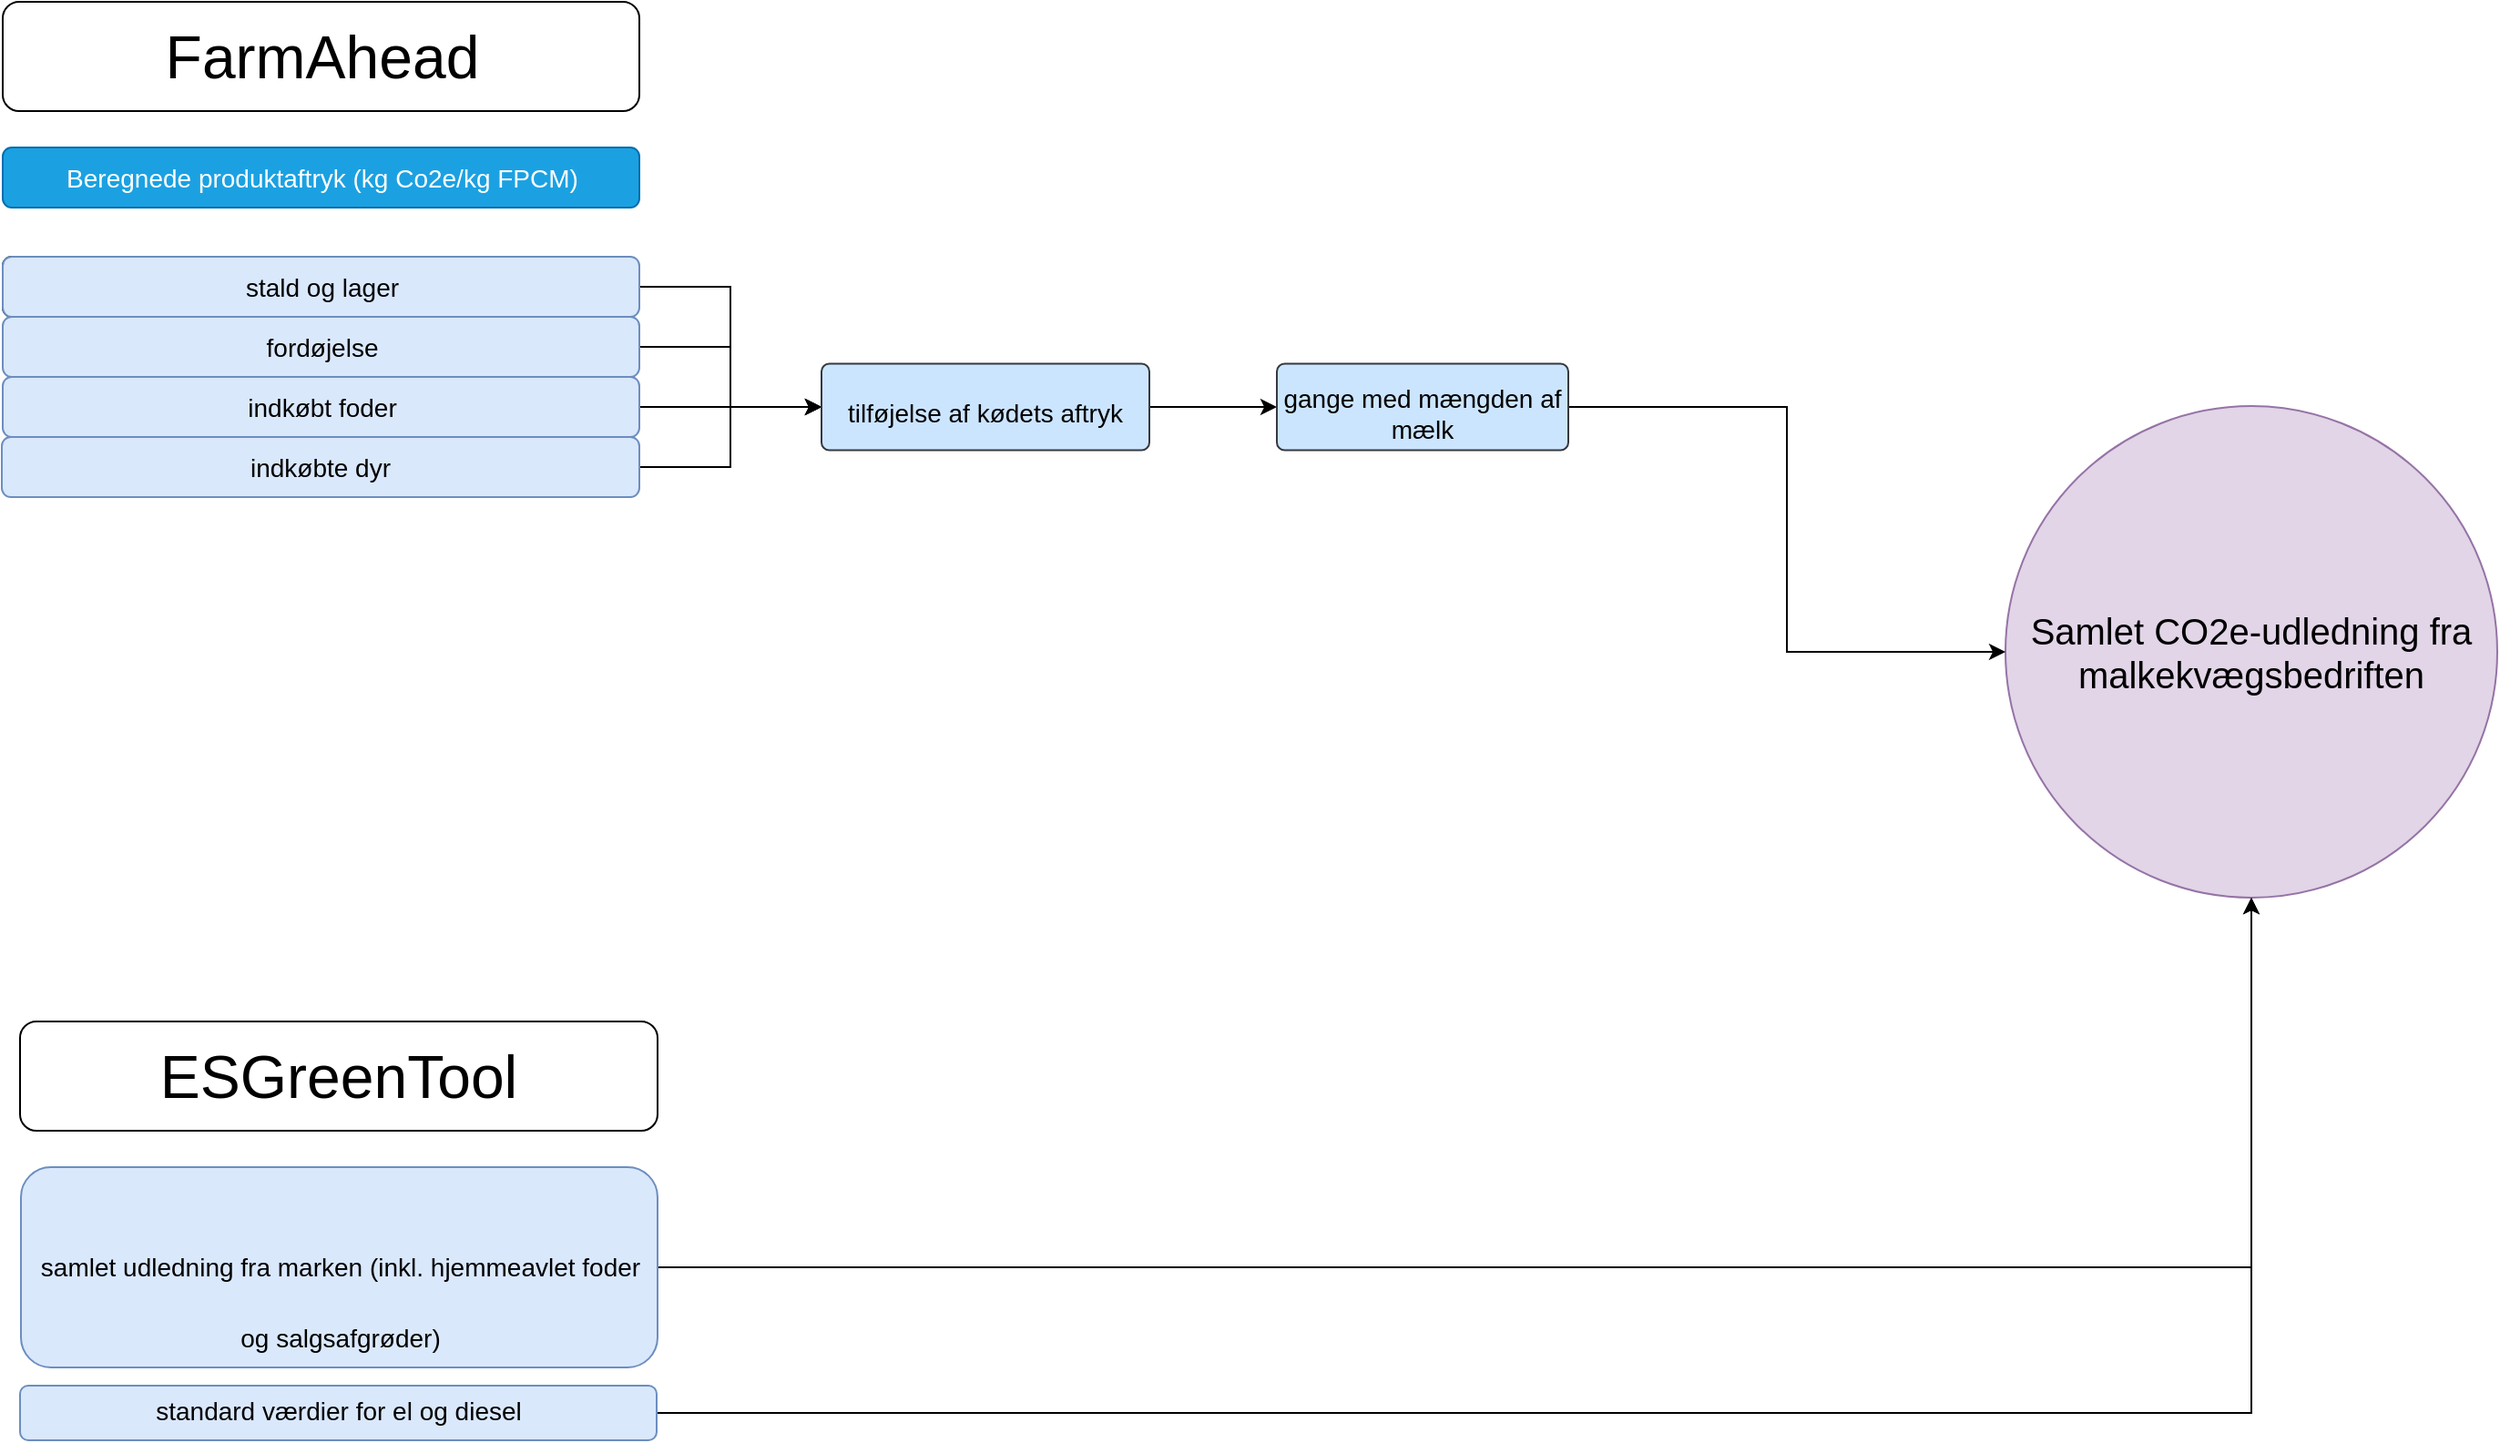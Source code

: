 <mxfile version="27.0.5">
  <diagram name="Page-1" id="gtF86d2Yf04ySMRj77Ap">
    <mxGraphModel dx="2938" dy="3498" grid="1" gridSize="10" guides="1" tooltips="1" connect="1" arrows="1" fold="1" page="1" pageScale="1" pageWidth="827" pageHeight="1169" math="0" shadow="0">
      <root>
        <mxCell id="0" />
        <mxCell id="1" parent="0" />
        <mxCell id="Zn8mYaEwA6EY-k9Sd_vz-1" value="&lt;font style=&quot;font-size: 33px;&quot;&gt;FarmAhead&lt;/font&gt;" style="rounded=1;whiteSpace=wrap;html=1;align=center;" parent="1" vertex="1">
          <mxGeometry x="90.5" y="-2110" width="349.5" height="60" as="geometry" />
        </mxCell>
        <mxCell id="Zn8mYaEwA6EY-k9Sd_vz-4" value="&lt;font style=&quot;font-size: 14px;&quot;&gt;stald&amp;nbsp;&lt;/font&gt;" style="rounded=1;whiteSpace=wrap;html=1;fontSize=33;align=center;" parent="1" vertex="1">
          <mxGeometry x="90.5" y="-1970" width="170" height="33" as="geometry" />
        </mxCell>
        <mxCell id="Zn8mYaEwA6EY-k9Sd_vz-5" style="edgeStyle=orthogonalEdgeStyle;rounded=0;orthogonalLoop=1;jettySize=auto;html=1;exitX=1;exitY=0.5;exitDx=0;exitDy=0;" parent="1" source="Zn8mYaEwA6EY-k9Sd_vz-6" target="Zn8mYaEwA6EY-k9Sd_vz-20" edge="1">
          <mxGeometry relative="1" as="geometry" />
        </mxCell>
        <mxCell id="Zn8mYaEwA6EY-k9Sd_vz-6" value="&lt;font style=&quot;font-size: 14px;&quot;&gt;fordøjelse&lt;/font&gt;" style="rounded=1;whiteSpace=wrap;html=1;fontSize=33;fillColor=#dae8fc;strokeColor=#6c8ebf;align=center;verticalAlign=bottom;" parent="1" vertex="1">
          <mxGeometry x="90.5" y="-1937" width="349.5" height="33" as="geometry" />
        </mxCell>
        <mxCell id="Zn8mYaEwA6EY-k9Sd_vz-7" style="edgeStyle=orthogonalEdgeStyle;rounded=0;orthogonalLoop=1;jettySize=auto;html=1;exitX=1;exitY=0.5;exitDx=0;exitDy=0;" parent="1" source="Zn8mYaEwA6EY-k9Sd_vz-8" target="Zn8mYaEwA6EY-k9Sd_vz-20" edge="1">
          <mxGeometry relative="1" as="geometry" />
        </mxCell>
        <mxCell id="Zn8mYaEwA6EY-k9Sd_vz-8" value="&lt;font style=&quot;font-size: 14px;&quot;&gt;indkøbt foder&lt;/font&gt;" style="rounded=1;whiteSpace=wrap;html=1;fontSize=33;fillColor=#dae8fc;strokeColor=#6c8ebf;align=center;verticalAlign=bottom;" parent="1" vertex="1">
          <mxGeometry x="90.5" y="-1904" width="349.5" height="33" as="geometry" />
        </mxCell>
        <mxCell id="Zn8mYaEwA6EY-k9Sd_vz-9" style="edgeStyle=orthogonalEdgeStyle;rounded=0;orthogonalLoop=1;jettySize=auto;html=1;exitX=1;exitY=0.5;exitDx=0;exitDy=0;" parent="1" source="Zn8mYaEwA6EY-k9Sd_vz-10" target="Zn8mYaEwA6EY-k9Sd_vz-20" edge="1">
          <mxGeometry relative="1" as="geometry" />
        </mxCell>
        <mxCell id="Zn8mYaEwA6EY-k9Sd_vz-10" value="&lt;span style=&quot;font-size: 14px;&quot;&gt;indkøbte dyr&lt;/span&gt;" style="rounded=1;whiteSpace=wrap;html=1;fontSize=33;fillColor=#dae8fc;strokeColor=#6c8ebf;align=center;verticalAlign=bottom;" parent="1" vertex="1">
          <mxGeometry x="90" y="-1871" width="350" height="33" as="geometry" />
        </mxCell>
        <mxCell id="Zn8mYaEwA6EY-k9Sd_vz-11" style="edgeStyle=orthogonalEdgeStyle;rounded=0;orthogonalLoop=1;jettySize=auto;html=1;exitX=1;exitY=0.5;exitDx=0;exitDy=0;entryX=0;entryY=0.5;entryDx=0;entryDy=0;" parent="1" source="Zn8mYaEwA6EY-k9Sd_vz-12" target="Zn8mYaEwA6EY-k9Sd_vz-20" edge="1">
          <mxGeometry relative="1" as="geometry" />
        </mxCell>
        <mxCell id="Zn8mYaEwA6EY-k9Sd_vz-12" value="&lt;font style=&quot;font-size: 14px;&quot;&gt;stald og lager&lt;/font&gt;" style="rounded=1;whiteSpace=wrap;html=1;fontSize=33;fillColor=#dae8fc;strokeColor=#6c8ebf;align=center;verticalAlign=bottom;" parent="1" vertex="1">
          <mxGeometry x="90.5" y="-1970" width="349.5" height="33" as="geometry" />
        </mxCell>
        <mxCell id="Zn8mYaEwA6EY-k9Sd_vz-13" style="edgeStyle=orthogonalEdgeStyle;rounded=0;orthogonalLoop=1;jettySize=auto;html=1;exitX=0.5;exitY=1;exitDx=0;exitDy=0;" parent="1" edge="1">
          <mxGeometry relative="1" as="geometry">
            <mxPoint x="385" y="-1820" as="sourcePoint" />
            <mxPoint x="385" y="-1820" as="targetPoint" />
          </mxGeometry>
        </mxCell>
        <mxCell id="Zn8mYaEwA6EY-k9Sd_vz-14" value="&lt;br&gt;&lt;span style=&quot;color: rgb(0, 0, 0); font-family: Helvetica; font-style: normal; font-variant-ligatures: normal; font-variant-caps: normal; font-weight: 400; letter-spacing: normal; orphans: 2; text-align: left; text-indent: 0px; text-transform: none; widows: 2; word-spacing: 0px; -webkit-text-stroke-width: 0px; white-space: normal; text-decoration-thickness: initial; text-decoration-style: initial; text-decoration-color: initial; float: none; display: inline !important;&quot;&gt;Samlet CO2e-udledning fra malkekvægsbedriften&lt;/span&gt;&lt;div&gt;&lt;br&gt;&lt;/div&gt;" style="ellipse;whiteSpace=wrap;html=1;aspect=fixed;fillColor=#e1d5e7;strokeColor=#9673a6;labelBackgroundColor=none;labelBorderColor=none;fontSize=20;" parent="1" vertex="1">
          <mxGeometry x="1190" y="-1888" width="270" height="270" as="geometry" />
        </mxCell>
        <mxCell id="Zn8mYaEwA6EY-k9Sd_vz-15" value="&lt;font style=&quot;font-size: 33px;&quot;&gt;ESGreenTool&lt;/font&gt;" style="rounded=1;whiteSpace=wrap;html=1;align=center;" parent="1" vertex="1">
          <mxGeometry x="100" y="-1550" width="350" height="60" as="geometry" />
        </mxCell>
        <mxCell id="Zn8mYaEwA6EY-k9Sd_vz-16" value="&lt;font style=&quot;font-size: 14px;&quot;&gt;Beregnede produktaftryk (kg Co2e/kg FPCM)&lt;/font&gt;" style="rounded=1;whiteSpace=wrap;html=1;fontSize=33;fillColor=#1ba1e2;strokeColor=#006EAF;align=center;verticalAlign=bottom;fontColor=#ffffff;" parent="1" vertex="1">
          <mxGeometry x="90.5" y="-2030" width="349.5" height="33" as="geometry" />
        </mxCell>
        <mxCell id="Zn8mYaEwA6EY-k9Sd_vz-17" style="edgeStyle=orthogonalEdgeStyle;rounded=0;orthogonalLoop=1;jettySize=auto;html=1;" parent="1" source="Zn8mYaEwA6EY-k9Sd_vz-18" target="Zn8mYaEwA6EY-k9Sd_vz-14" edge="1">
          <mxGeometry relative="1" as="geometry" />
        </mxCell>
        <mxCell id="Zn8mYaEwA6EY-k9Sd_vz-18" value="&lt;font style=&quot;font-size: 14px;&quot;&gt;samlet udledning fra marken (inkl. hjemmeavlet foder og salgsafgrøder)&lt;/font&gt;" style="rounded=1;whiteSpace=wrap;html=1;fontSize=33;fillColor=#dae8fc;strokeColor=#6c8ebf;align=center;verticalAlign=bottom;" parent="1" vertex="1">
          <mxGeometry x="100.5" y="-1470" width="349.5" height="110" as="geometry" />
        </mxCell>
        <mxCell id="Zn8mYaEwA6EY-k9Sd_vz-19" style="edgeStyle=orthogonalEdgeStyle;rounded=0;orthogonalLoop=1;jettySize=auto;html=1;exitX=1;exitY=0.5;exitDx=0;exitDy=0;" parent="1" source="Zn8mYaEwA6EY-k9Sd_vz-20" target="Zn8mYaEwA6EY-k9Sd_vz-22" edge="1">
          <mxGeometry relative="1" as="geometry" />
        </mxCell>
        <mxCell id="Zn8mYaEwA6EY-k9Sd_vz-20" value="&lt;p style=&quot;line-height: 30%;&quot;&gt;&lt;span style=&quot;font-size: 14px;&quot;&gt;tilføjelse af kødets aftryk&lt;/span&gt;&lt;/p&gt;" style="rounded=1;whiteSpace=wrap;html=1;fontSize=33;fillColor=#cce5ff;strokeColor=#36393d;arcSize=9;align=center;verticalAlign=middle;" parent="1" vertex="1">
          <mxGeometry x="540" y="-1911.25" width="180" height="47.5" as="geometry" />
        </mxCell>
        <mxCell id="Zn8mYaEwA6EY-k9Sd_vz-21" style="edgeStyle=orthogonalEdgeStyle;rounded=0;orthogonalLoop=1;jettySize=auto;html=1;exitX=1;exitY=0.5;exitDx=0;exitDy=0;entryX=0;entryY=0.5;entryDx=0;entryDy=0;" parent="1" source="Zn8mYaEwA6EY-k9Sd_vz-22" target="Zn8mYaEwA6EY-k9Sd_vz-14" edge="1">
          <mxGeometry relative="1" as="geometry" />
        </mxCell>
        <mxCell id="Zn8mYaEwA6EY-k9Sd_vz-22" value="&lt;p style=&quot;line-height: 30%;&quot;&gt;&lt;span style=&quot;font-size: 14px;&quot;&gt;gange med mængden af mælk&lt;/span&gt;&lt;br&gt;&lt;/p&gt;" style="rounded=1;whiteSpace=wrap;html=1;fontSize=33;fillColor=#cce5ff;strokeColor=#36393d;arcSize=9;align=center;verticalAlign=middle;" parent="1" vertex="1">
          <mxGeometry x="790" y="-1911.25" width="160" height="47.5" as="geometry" />
        </mxCell>
        <mxCell id="qw5N6StHO1SfH2oUPiOa-2" style="edgeStyle=orthogonalEdgeStyle;rounded=0;orthogonalLoop=1;jettySize=auto;html=1;exitX=1;exitY=0.5;exitDx=0;exitDy=0;" edge="1" parent="1" source="qw5N6StHO1SfH2oUPiOa-1" target="Zn8mYaEwA6EY-k9Sd_vz-14">
          <mxGeometry relative="1" as="geometry" />
        </mxCell>
        <mxCell id="qw5N6StHO1SfH2oUPiOa-1" value="&lt;font style=&quot;font-size: 14px;&quot;&gt;standard værdier for el og diesel&lt;/font&gt;" style="rounded=1;whiteSpace=wrap;html=1;fontSize=33;fillColor=#dae8fc;strokeColor=#6c8ebf;align=center;verticalAlign=bottom;" vertex="1" parent="1">
          <mxGeometry x="100" y="-1350" width="349.5" height="30" as="geometry" />
        </mxCell>
      </root>
    </mxGraphModel>
  </diagram>
</mxfile>
